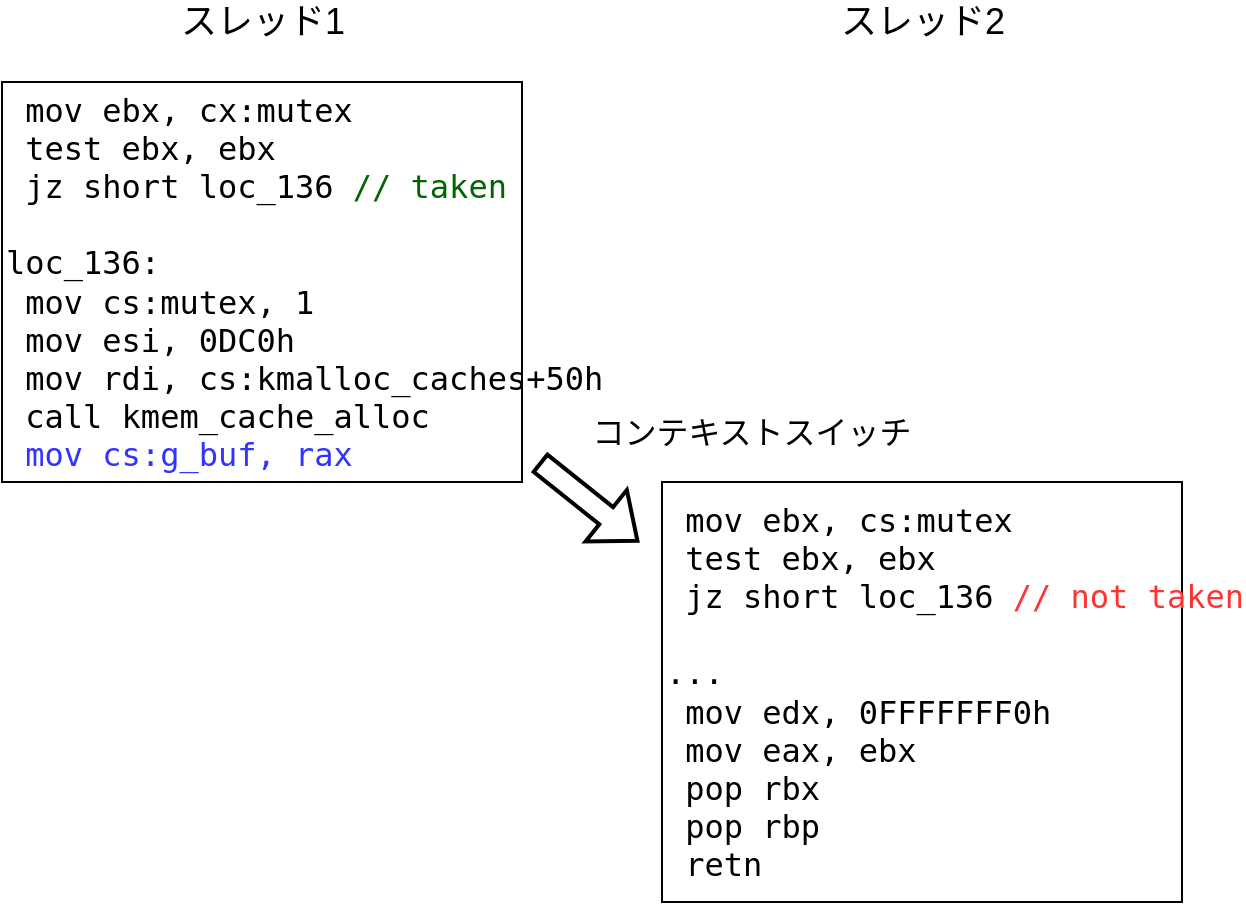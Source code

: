 <mxfile version="17.2.4" type="device"><diagram id="W4soKAYEBmeA2U-g44ZB" name="Page-1"><mxGraphModel dx="1107" dy="631" grid="1" gridSize="10" guides="1" tooltips="1" connect="1" arrows="1" fold="1" page="1" pageScale="1" pageWidth="827" pageHeight="1169" math="0" shadow="0"><root><mxCell id="0"/><mxCell id="1" parent="0"/><mxCell id="0cZ0sBaCIiZUO34qh2bz-1" value="&lt;font style=&quot;font-size: 18px&quot;&gt;スレッド1&lt;/font&gt;" style="text;html=1;align=center;verticalAlign=middle;resizable=0;points=[];autosize=1;strokeColor=none;fillColor=none;" vertex="1" parent="1"><mxGeometry x="200" y="40" width="100" height="20" as="geometry"/></mxCell><mxCell id="0cZ0sBaCIiZUO34qh2bz-2" value="&lt;font style=&quot;font-size: 18px&quot;&gt;スレッド2&lt;/font&gt;" style="text;html=1;align=center;verticalAlign=middle;resizable=0;points=[];autosize=1;strokeColor=none;fillColor=none;" vertex="1" parent="1"><mxGeometry x="530" y="40" width="100" height="20" as="geometry"/></mxCell><mxCell id="0cZ0sBaCIiZUO34qh2bz-6" value="&lt;div style=&quot;font-size: 16px&quot; align=&quot;left&quot;&gt;&lt;pre&gt;&lt;font style=&quot;font-size: 16px&quot;&gt; mov ebx, cx:mutex&lt;br&gt; test ebx, ebx&lt;br&gt; jz &lt;/font&gt;&lt;font style=&quot;font-size: 16px&quot;&gt;short loc_136 &lt;font color=&quot;#006600&quot;&gt;// taken&lt;/font&gt;&lt;br&gt;&lt;br&gt;loc_136:&lt;br&gt;&lt;font color=&quot;#3333FF&quot;&gt; &lt;font color=&quot;#000000&quot;&gt;mov cs:mutex, 1&lt;/font&gt;&lt;/font&gt;&lt;br&gt; mov esi, 0DC0h&lt;br&gt; mov rdi, cs:kmalloc_caches+50h&lt;br&gt; call kmem_cache_alloc&lt;br&gt; &lt;font color=&quot;#3333FF&quot;&gt;mov cs:g_buf, rax&lt;/font&gt;&lt;br&gt;&lt;/font&gt;&lt;/pre&gt;&lt;/div&gt;" style="rounded=0;whiteSpace=wrap;html=1;fontSize=18;align=left;" vertex="1" parent="1"><mxGeometry x="120" y="80" width="260" height="200" as="geometry"/></mxCell><mxCell id="0cZ0sBaCIiZUO34qh2bz-10" value="&lt;div style=&quot;font-size: 16px&quot; align=&quot;left&quot;&gt;&lt;pre&gt;&lt;font style=&quot;font-size: 16px&quot;&gt; mov ebx, cs:mutex&lt;br&gt; test ebx, ebx&lt;br&gt; jz &lt;/font&gt;&lt;font style=&quot;font-size: 16px&quot;&gt;short loc_136 &lt;font color=&quot;#FF3333&quot;&gt;// not taken&lt;/font&gt;&lt;br&gt;&lt;br&gt;...&lt;br&gt; mov edx, 0FFFFFFF0h&lt;br&gt; mov eax, ebx&lt;br&gt; pop rbx&lt;br&gt; pop rbp&lt;br&gt; retn&lt;br&gt;&lt;/font&gt;&lt;/pre&gt;&lt;/div&gt;" style="rounded=0;whiteSpace=wrap;html=1;fontSize=18;align=left;" vertex="1" parent="1"><mxGeometry x="450" y="280" width="260" height="210" as="geometry"/></mxCell><mxCell id="0cZ0sBaCIiZUO34qh2bz-17" value="コンテキストスイッチ" style="text;html=1;strokeColor=none;fillColor=none;align=center;verticalAlign=middle;whiteSpace=wrap;rounded=0;fontSize=16;fontColor=#000000;" vertex="1" parent="1"><mxGeometry x="400" y="240" width="190" height="30" as="geometry"/></mxCell><mxCell id="0cZ0sBaCIiZUO34qh2bz-18" value="" style="shape=flexArrow;endArrow=classic;html=1;rounded=0;fontSize=16;fontColor=#000000;strokeWidth=2;curved=1;" edge="1" parent="1"><mxGeometry width="50" height="50" relative="1" as="geometry"><mxPoint x="388.5" y="270" as="sourcePoint"/><mxPoint x="438.5" y="310" as="targetPoint"/></mxGeometry></mxCell></root></mxGraphModel></diagram></mxfile>
